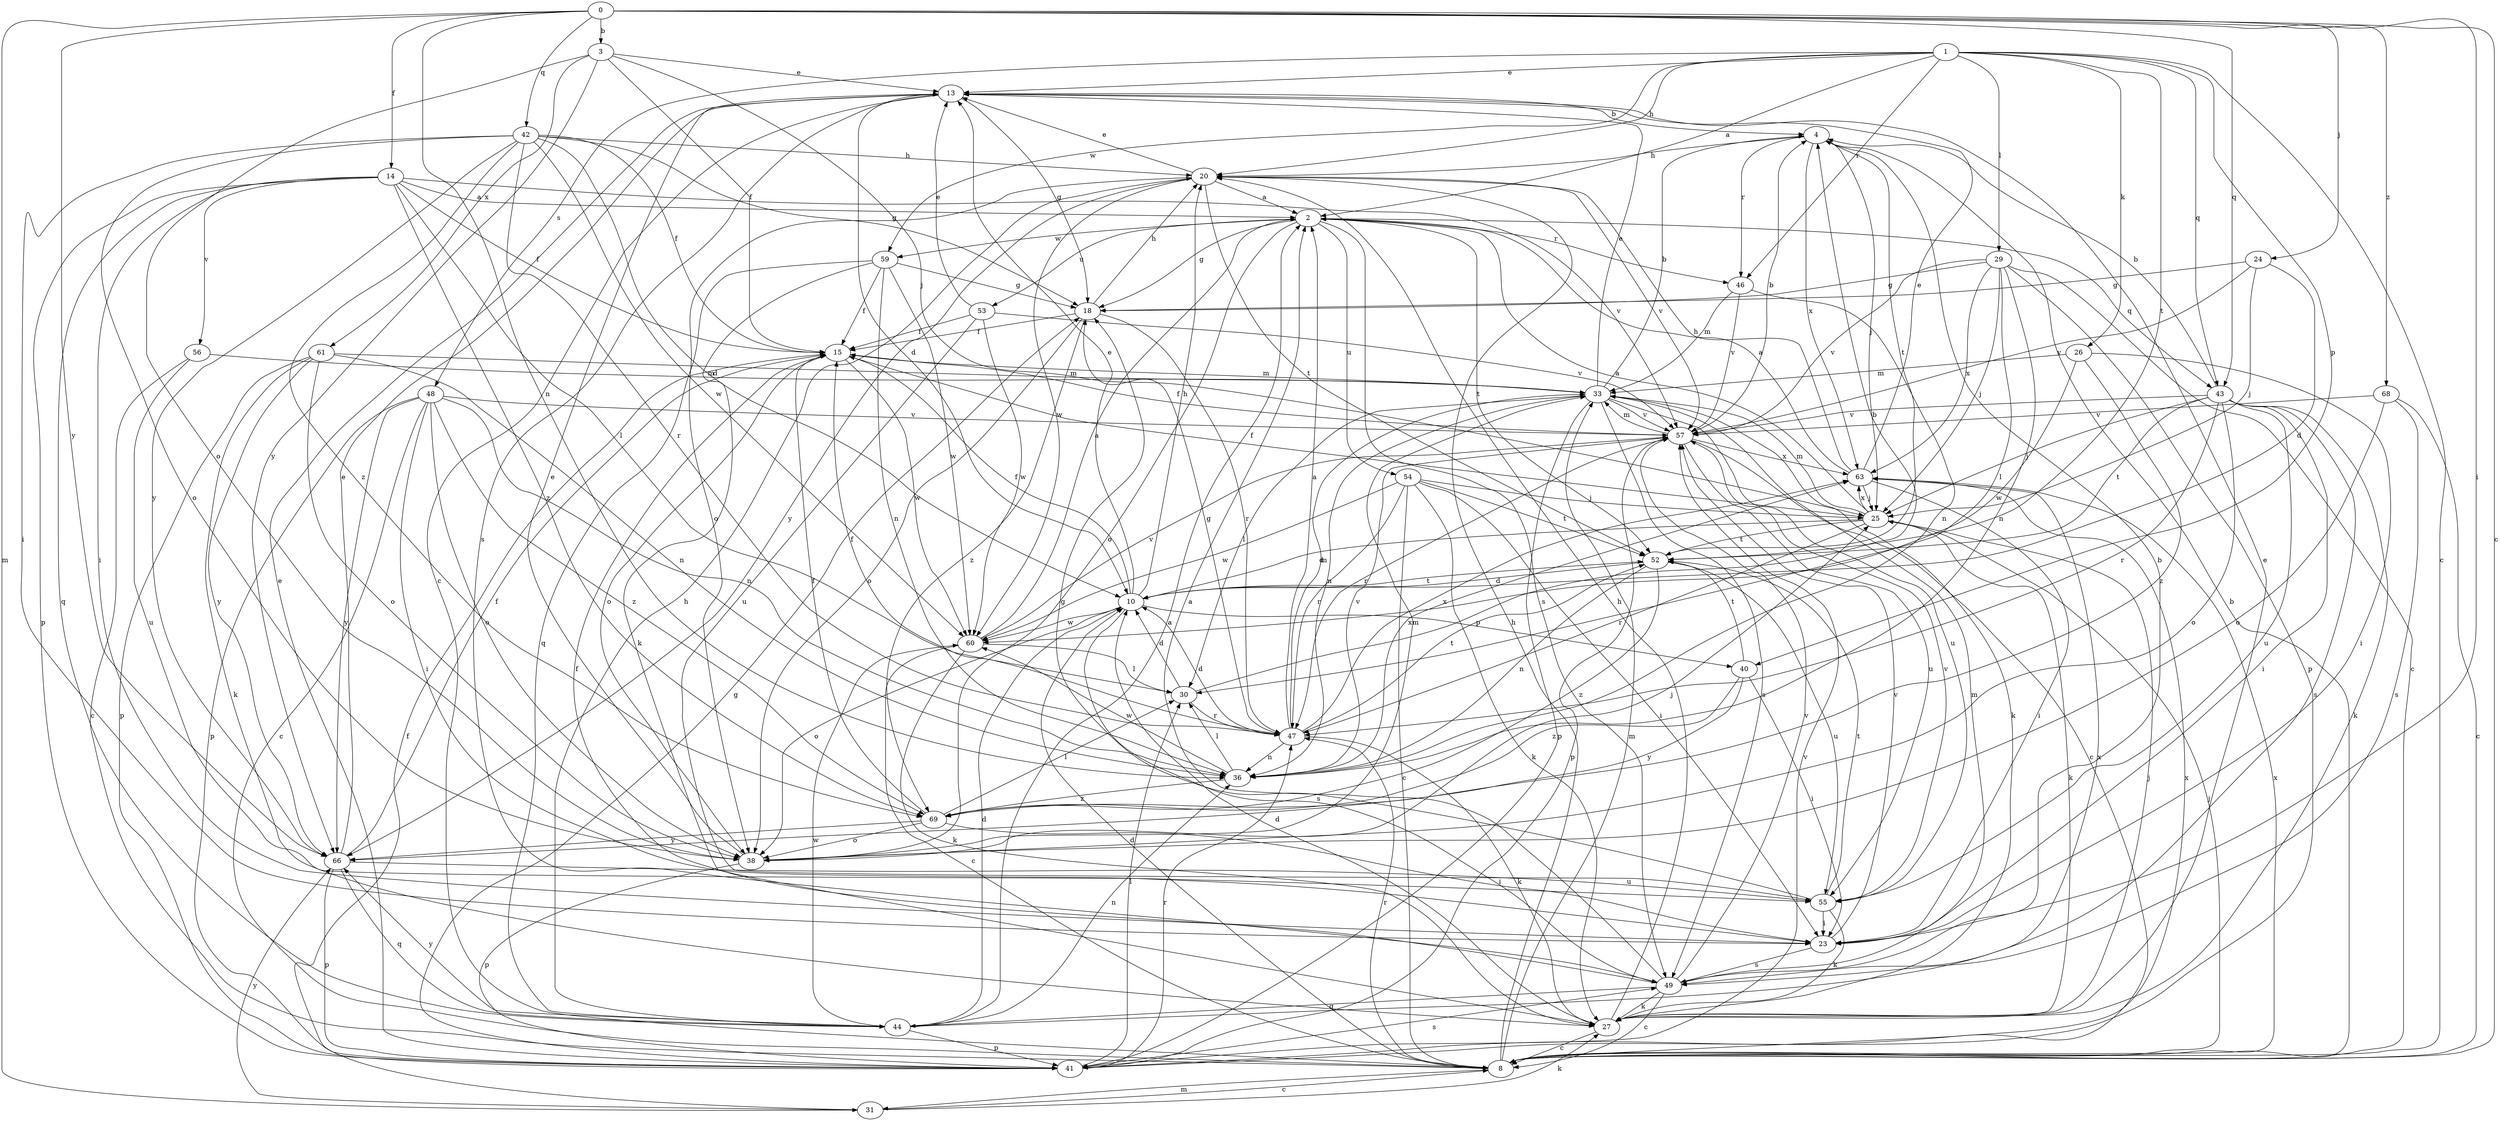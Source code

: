 strict digraph  {
0;
1;
2;
3;
4;
8;
10;
13;
14;
15;
18;
20;
23;
24;
25;
26;
27;
29;
30;
31;
33;
36;
38;
40;
41;
42;
43;
44;
46;
47;
48;
49;
52;
53;
54;
55;
56;
57;
59;
60;
61;
63;
66;
68;
69;
0 -> 3  [label=b];
0 -> 8  [label=c];
0 -> 14  [label=f];
0 -> 23  [label=i];
0 -> 24  [label=j];
0 -> 31  [label=m];
0 -> 36  [label=n];
0 -> 42  [label=q];
0 -> 43  [label=q];
0 -> 66  [label=y];
0 -> 68  [label=z];
1 -> 2  [label=a];
1 -> 8  [label=c];
1 -> 13  [label=e];
1 -> 20  [label=h];
1 -> 26  [label=k];
1 -> 29  [label=l];
1 -> 40  [label=p];
1 -> 43  [label=q];
1 -> 46  [label=r];
1 -> 48  [label=s];
1 -> 52  [label=t];
1 -> 59  [label=w];
2 -> 18  [label=g];
2 -> 38  [label=o];
2 -> 43  [label=q];
2 -> 46  [label=r];
2 -> 49  [label=s];
2 -> 52  [label=t];
2 -> 53  [label=u];
2 -> 54  [label=u];
2 -> 59  [label=w];
3 -> 13  [label=e];
3 -> 15  [label=f];
3 -> 25  [label=j];
3 -> 38  [label=o];
3 -> 61  [label=x];
3 -> 66  [label=y];
4 -> 20  [label=h];
4 -> 25  [label=j];
4 -> 46  [label=r];
4 -> 52  [label=t];
4 -> 63  [label=x];
8 -> 4  [label=b];
8 -> 10  [label=d];
8 -> 20  [label=h];
8 -> 25  [label=j];
8 -> 31  [label=m];
8 -> 33  [label=m];
8 -> 47  [label=r];
8 -> 63  [label=x];
10 -> 13  [label=e];
10 -> 15  [label=f];
10 -> 20  [label=h];
10 -> 38  [label=o];
10 -> 40  [label=p];
10 -> 49  [label=s];
10 -> 52  [label=t];
10 -> 60  [label=w];
13 -> 4  [label=b];
13 -> 8  [label=c];
13 -> 10  [label=d];
13 -> 18  [label=g];
13 -> 49  [label=s];
14 -> 2  [label=a];
14 -> 15  [label=f];
14 -> 23  [label=i];
14 -> 30  [label=l];
14 -> 41  [label=p];
14 -> 44  [label=q];
14 -> 56  [label=v];
14 -> 57  [label=v];
14 -> 69  [label=z];
15 -> 33  [label=m];
15 -> 38  [label=o];
15 -> 60  [label=w];
18 -> 15  [label=f];
18 -> 20  [label=h];
18 -> 38  [label=o];
18 -> 47  [label=r];
18 -> 69  [label=z];
20 -> 2  [label=a];
20 -> 13  [label=e];
20 -> 38  [label=o];
20 -> 52  [label=t];
20 -> 57  [label=v];
20 -> 60  [label=w];
20 -> 66  [label=y];
23 -> 49  [label=s];
23 -> 57  [label=v];
24 -> 10  [label=d];
24 -> 18  [label=g];
24 -> 25  [label=j];
24 -> 57  [label=v];
25 -> 2  [label=a];
25 -> 10  [label=d];
25 -> 15  [label=f];
25 -> 27  [label=k];
25 -> 33  [label=m];
25 -> 47  [label=r];
25 -> 52  [label=t];
25 -> 63  [label=x];
26 -> 23  [label=i];
26 -> 33  [label=m];
26 -> 60  [label=w];
26 -> 69  [label=z];
27 -> 8  [label=c];
27 -> 10  [label=d];
27 -> 13  [label=e];
27 -> 20  [label=h];
27 -> 25  [label=j];
29 -> 8  [label=c];
29 -> 18  [label=g];
29 -> 25  [label=j];
29 -> 30  [label=l];
29 -> 36  [label=n];
29 -> 41  [label=p];
29 -> 57  [label=v];
29 -> 63  [label=x];
30 -> 4  [label=b];
30 -> 10  [label=d];
30 -> 47  [label=r];
31 -> 8  [label=c];
31 -> 15  [label=f];
31 -> 27  [label=k];
31 -> 66  [label=y];
33 -> 4  [label=b];
33 -> 13  [label=e];
33 -> 27  [label=k];
33 -> 30  [label=l];
33 -> 36  [label=n];
33 -> 41  [label=p];
33 -> 49  [label=s];
33 -> 55  [label=u];
33 -> 57  [label=v];
36 -> 30  [label=l];
36 -> 57  [label=v];
36 -> 60  [label=w];
36 -> 63  [label=x];
36 -> 69  [label=z];
38 -> 13  [label=e];
38 -> 25  [label=j];
38 -> 33  [label=m];
38 -> 41  [label=p];
40 -> 23  [label=i];
40 -> 52  [label=t];
40 -> 66  [label=y];
40 -> 69  [label=z];
41 -> 13  [label=e];
41 -> 18  [label=g];
41 -> 30  [label=l];
41 -> 47  [label=r];
41 -> 49  [label=s];
41 -> 57  [label=v];
41 -> 63  [label=x];
42 -> 10  [label=d];
42 -> 15  [label=f];
42 -> 18  [label=g];
42 -> 20  [label=h];
42 -> 23  [label=i];
42 -> 38  [label=o];
42 -> 47  [label=r];
42 -> 60  [label=w];
42 -> 66  [label=y];
42 -> 69  [label=z];
43 -> 4  [label=b];
43 -> 23  [label=i];
43 -> 25  [label=j];
43 -> 27  [label=k];
43 -> 38  [label=o];
43 -> 47  [label=r];
43 -> 49  [label=s];
43 -> 52  [label=t];
43 -> 55  [label=u];
43 -> 57  [label=v];
44 -> 2  [label=a];
44 -> 10  [label=d];
44 -> 20  [label=h];
44 -> 36  [label=n];
44 -> 41  [label=p];
44 -> 60  [label=w];
44 -> 63  [label=x];
44 -> 66  [label=y];
46 -> 33  [label=m];
46 -> 36  [label=n];
46 -> 57  [label=v];
47 -> 2  [label=a];
47 -> 10  [label=d];
47 -> 15  [label=f];
47 -> 18  [label=g];
47 -> 27  [label=k];
47 -> 33  [label=m];
47 -> 36  [label=n];
47 -> 52  [label=t];
47 -> 63  [label=x];
48 -> 8  [label=c];
48 -> 23  [label=i];
48 -> 36  [label=n];
48 -> 38  [label=o];
48 -> 41  [label=p];
48 -> 57  [label=v];
48 -> 66  [label=y];
48 -> 69  [label=z];
49 -> 2  [label=a];
49 -> 4  [label=b];
49 -> 8  [label=c];
49 -> 15  [label=f];
49 -> 27  [label=k];
49 -> 33  [label=m];
49 -> 44  [label=q];
49 -> 57  [label=v];
52 -> 10  [label=d];
52 -> 36  [label=n];
52 -> 55  [label=u];
52 -> 69  [label=z];
53 -> 13  [label=e];
53 -> 15  [label=f];
53 -> 55  [label=u];
53 -> 57  [label=v];
53 -> 60  [label=w];
54 -> 8  [label=c];
54 -> 23  [label=i];
54 -> 25  [label=j];
54 -> 27  [label=k];
54 -> 47  [label=r];
54 -> 52  [label=t];
54 -> 60  [label=w];
55 -> 18  [label=g];
55 -> 23  [label=i];
55 -> 27  [label=k];
55 -> 52  [label=t];
55 -> 57  [label=v];
56 -> 8  [label=c];
56 -> 33  [label=m];
56 -> 55  [label=u];
57 -> 4  [label=b];
57 -> 8  [label=c];
57 -> 15  [label=f];
57 -> 33  [label=m];
57 -> 41  [label=p];
57 -> 47  [label=r];
57 -> 55  [label=u];
57 -> 63  [label=x];
59 -> 15  [label=f];
59 -> 18  [label=g];
59 -> 27  [label=k];
59 -> 36  [label=n];
59 -> 44  [label=q];
59 -> 60  [label=w];
60 -> 2  [label=a];
60 -> 8  [label=c];
60 -> 27  [label=k];
60 -> 30  [label=l];
60 -> 57  [label=v];
61 -> 27  [label=k];
61 -> 33  [label=m];
61 -> 36  [label=n];
61 -> 38  [label=o];
61 -> 41  [label=p];
61 -> 66  [label=y];
63 -> 2  [label=a];
63 -> 13  [label=e];
63 -> 20  [label=h];
63 -> 23  [label=i];
63 -> 25  [label=j];
66 -> 13  [label=e];
66 -> 15  [label=f];
66 -> 41  [label=p];
66 -> 44  [label=q];
66 -> 55  [label=u];
68 -> 8  [label=c];
68 -> 38  [label=o];
68 -> 49  [label=s];
68 -> 57  [label=v];
69 -> 15  [label=f];
69 -> 23  [label=i];
69 -> 30  [label=l];
69 -> 38  [label=o];
69 -> 66  [label=y];
}
